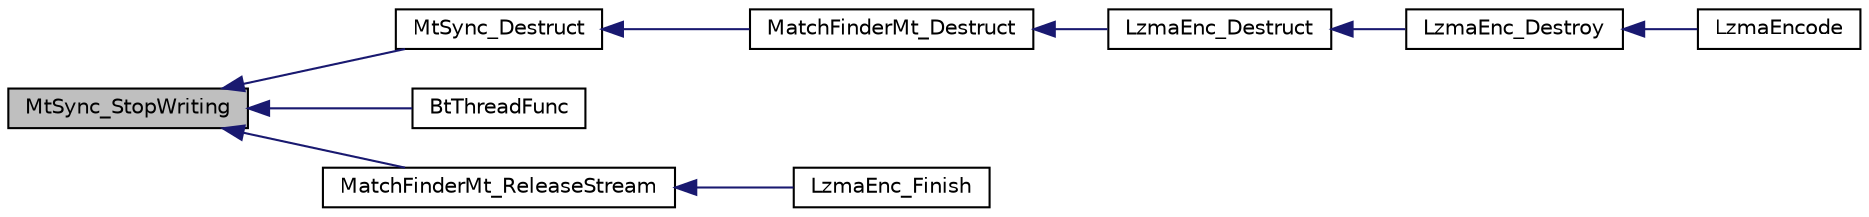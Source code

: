 digraph G
{
  edge [fontname="Helvetica",fontsize="10",labelfontname="Helvetica",labelfontsize="10"];
  node [fontname="Helvetica",fontsize="10",shape=record];
  rankdir="LR";
  Node1 [label="MtSync_StopWriting",height=0.2,width=0.4,color="black", fillcolor="grey75", style="filled" fontcolor="black"];
  Node1 -> Node2 [dir="back",color="midnightblue",fontsize="10",style="solid",fontname="Helvetica"];
  Node2 [label="MtSync_Destruct",height=0.2,width=0.4,color="black", fillcolor="white", style="filled",URL="$_lz_find_mt_8c.html#abe828e1f84f9d54d9d52bf271cc656ba"];
  Node2 -> Node3 [dir="back",color="midnightblue",fontsize="10",style="solid",fontname="Helvetica"];
  Node3 [label="MatchFinderMt_Destruct",height=0.2,width=0.4,color="black", fillcolor="white", style="filled",URL="$_lz_find_mt_8h.html#a8f04458f06b00f3c982627cc01f566ce"];
  Node3 -> Node4 [dir="back",color="midnightblue",fontsize="10",style="solid",fontname="Helvetica"];
  Node4 [label="LzmaEnc_Destruct",height=0.2,width=0.4,color="black", fillcolor="white", style="filled",URL="$_lzma_enc_8c.html#a468c61c864910402968dee57bc958ea8"];
  Node4 -> Node5 [dir="back",color="midnightblue",fontsize="10",style="solid",fontname="Helvetica"];
  Node5 [label="LzmaEnc_Destroy",height=0.2,width=0.4,color="black", fillcolor="white", style="filled",URL="$_lzma_enc_8h.html#a065756196601bbeb1910df0f574205ac"];
  Node5 -> Node6 [dir="back",color="midnightblue",fontsize="10",style="solid",fontname="Helvetica"];
  Node6 [label="LzmaEncode",height=0.2,width=0.4,color="black", fillcolor="white", style="filled",URL="$_lzma_enc_8h.html#a5b557f56f2aba7069f192c2d51c187cc"];
  Node1 -> Node7 [dir="back",color="midnightblue",fontsize="10",style="solid",fontname="Helvetica"];
  Node7 [label="BtThreadFunc",height=0.2,width=0.4,color="black", fillcolor="white", style="filled",URL="$_lz_find_mt_8c.html#a9388955f0272d2954a5f7d30de7e595f"];
  Node1 -> Node8 [dir="back",color="midnightblue",fontsize="10",style="solid",fontname="Helvetica"];
  Node8 [label="MatchFinderMt_ReleaseStream",height=0.2,width=0.4,color="black", fillcolor="white", style="filled",URL="$_lz_find_mt_8h.html#ab05936f9e72c6dab29e8680102121740"];
  Node8 -> Node9 [dir="back",color="midnightblue",fontsize="10",style="solid",fontname="Helvetica"];
  Node9 [label="LzmaEnc_Finish",height=0.2,width=0.4,color="black", fillcolor="white", style="filled",URL="$_lzma_enc_8c.html#a2686436c7efca3ce0b2c9f66d14f10ea"];
}
